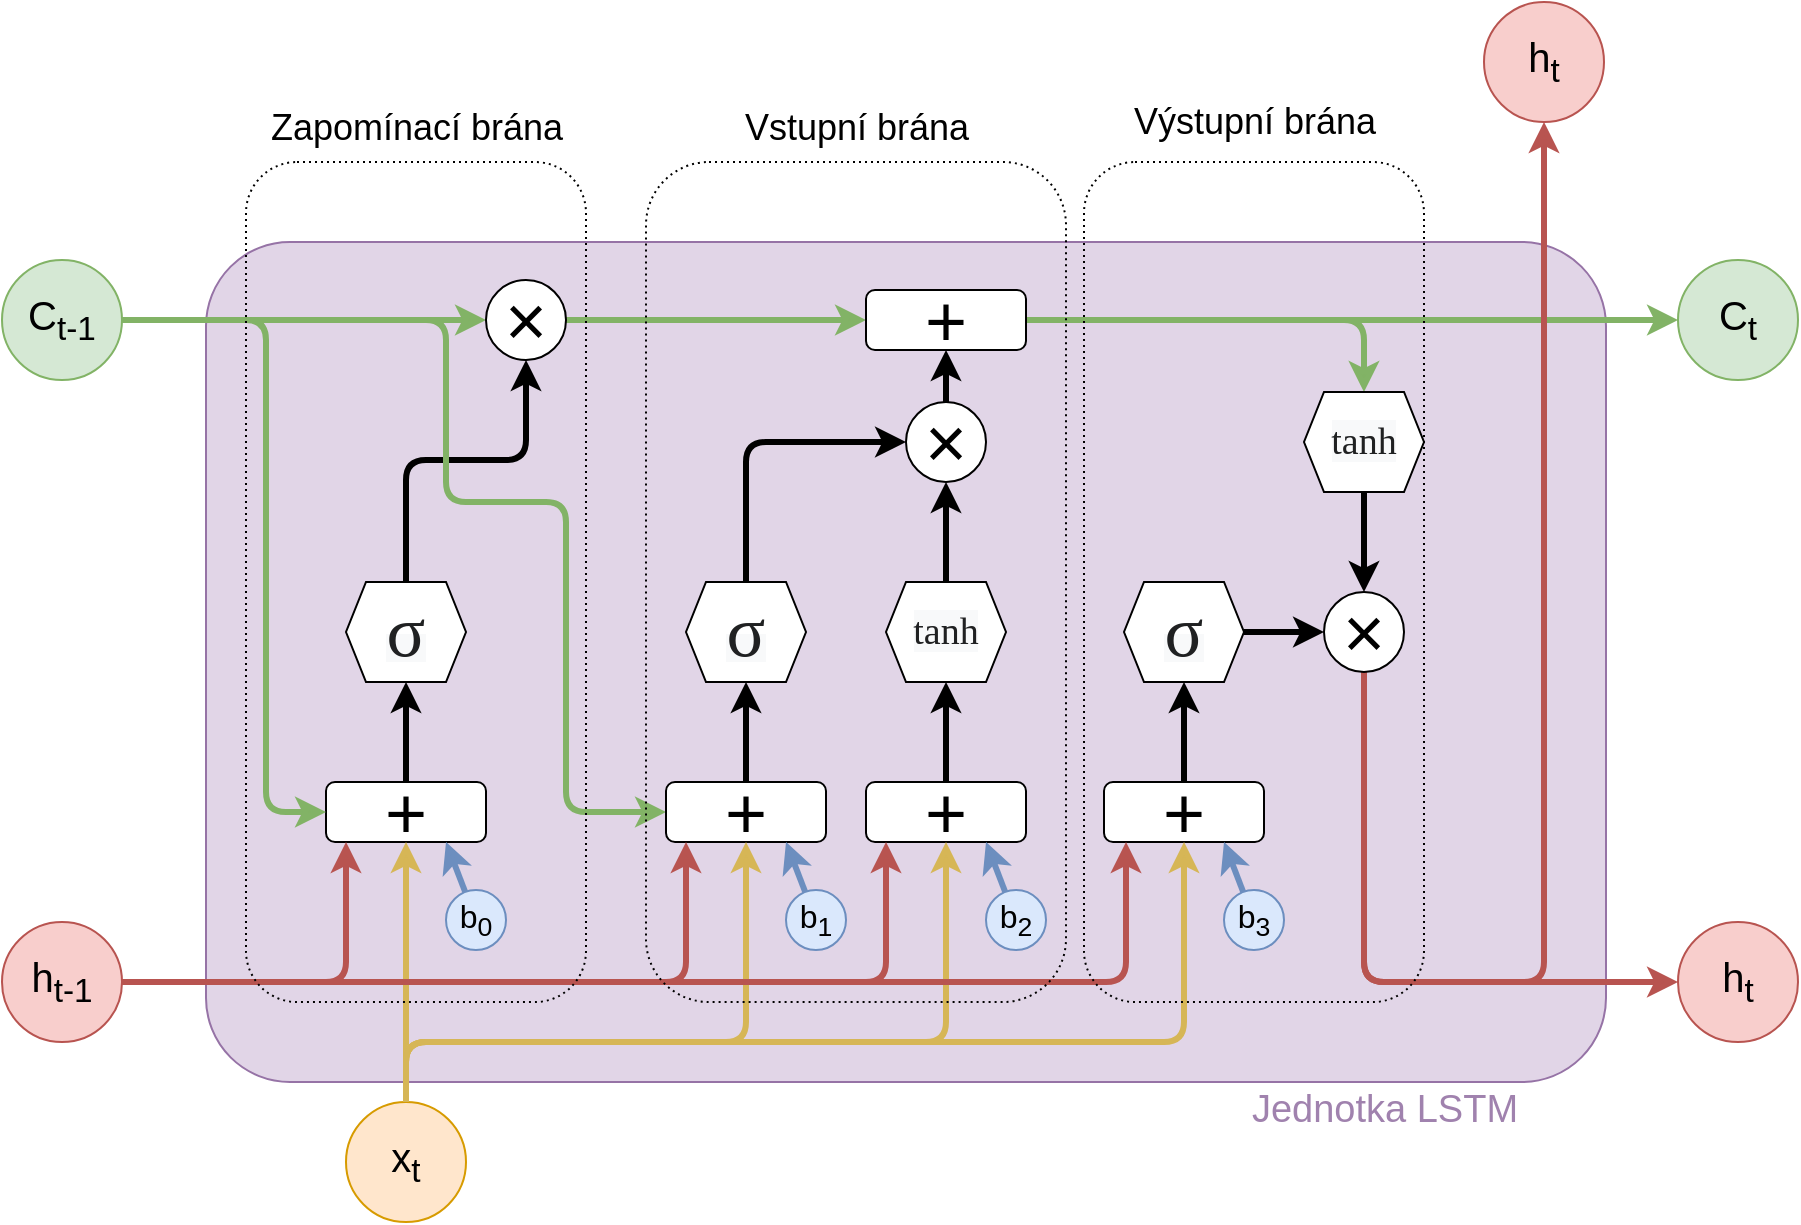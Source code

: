 <mxfile>
    <diagram id="cttUkUFFzSHb7aEH2Uw1" name="Page-1">
        <mxGraphModel dx="2627" dy="733" grid="1" gridSize="10" guides="1" tooltips="1" connect="1" arrows="1" fold="1" page="1" pageScale="1" pageWidth="850" pageHeight="1100" math="0" shadow="0">
            <root>
                <mxCell id="0"/>
                <mxCell id="1" parent="0"/>
                <mxCell id="2" value="" style="rounded=1;whiteSpace=wrap;html=1;fillColor=#e1d5e7;strokeColor=#9673a6;arcSize=10;" parent="1" vertex="1">
                    <mxGeometry y="170" width="700" height="420" as="geometry"/>
                </mxCell>
                <mxCell id="13" style="edgeStyle=orthogonalEdgeStyle;html=1;exitX=1;exitY=0.5;exitDx=0;exitDy=0;strokeWidth=3;fillColor=#d5e8d4;strokeColor=#82b366;" parent="1" source="3" target="4" edge="1">
                    <mxGeometry relative="1" as="geometry"/>
                </mxCell>
                <mxCell id="3" value="C&lt;sub&gt;t-1&lt;/sub&gt;" style="ellipse;whiteSpace=wrap;html=1;aspect=fixed;fontSize=20;fillColor=#d5e8d4;strokeColor=#82b366;" parent="1" vertex="1">
                    <mxGeometry x="-102" y="179" width="60" height="60" as="geometry"/>
                </mxCell>
                <mxCell id="44" style="edgeStyle=orthogonalEdgeStyle;html=1;strokeWidth=3;fillColor=#d5e8d4;strokeColor=#82b366;" parent="1" source="4" target="8" edge="1">
                    <mxGeometry relative="1" as="geometry"/>
                </mxCell>
                <mxCell id="4" value="&lt;font style=&quot;font-size: 36px;&quot;&gt;×&lt;/font&gt;" style="ellipse;whiteSpace=wrap;html=1;aspect=fixed;" parent="1" vertex="1">
                    <mxGeometry x="140" y="189" width="40" height="40" as="geometry"/>
                </mxCell>
                <mxCell id="19" style="edgeStyle=none;html=1;exitX=0.5;exitY=0;exitDx=0;exitDy=0;strokeWidth=3;" parent="1" source="5" target="18" edge="1">
                    <mxGeometry relative="1" as="geometry"/>
                </mxCell>
                <mxCell id="5" value="&lt;font style=&quot;font-size: 36px;&quot;&gt;+&lt;/font&gt;" style="rounded=1;whiteSpace=wrap;html=1;" parent="1" vertex="1">
                    <mxGeometry x="60" y="440" width="80" height="30" as="geometry"/>
                </mxCell>
                <mxCell id="58" style="edgeStyle=orthogonalEdgeStyle;html=1;strokeWidth=3;fillColor=#d5e8d4;strokeColor=#82b366;" parent="1" source="8" target="57" edge="1">
                    <mxGeometry relative="1" as="geometry"/>
                </mxCell>
                <mxCell id="63" style="edgeStyle=none;html=1;strokeWidth=3;fillColor=#d5e8d4;strokeColor=#82b366;" parent="1" source="8" target="62" edge="1">
                    <mxGeometry relative="1" as="geometry"/>
                </mxCell>
                <mxCell id="8" value="&lt;font style=&quot;font-size: 36px;&quot;&gt;+&lt;/font&gt;" style="rounded=1;whiteSpace=wrap;html=1;" parent="1" vertex="1">
                    <mxGeometry x="330" y="194" width="80" height="30" as="geometry"/>
                </mxCell>
                <mxCell id="15" style="edgeStyle=orthogonalEdgeStyle;html=1;strokeWidth=3;fillColor=#fff2cc;strokeColor=#d6b656;" parent="1" source="9" target="5" edge="1">
                    <mxGeometry relative="1" as="geometry">
                        <mxPoint x="100.0" y="486" as="targetPoint"/>
                    </mxGeometry>
                </mxCell>
                <mxCell id="9" value="x&lt;sub&gt;t&lt;/sub&gt;" style="ellipse;whiteSpace=wrap;html=1;aspect=fixed;fontSize=20;fillColor=#ffe6cc;strokeColor=#d79b00;" parent="1" vertex="1">
                    <mxGeometry x="70" y="600" width="60" height="60" as="geometry"/>
                </mxCell>
                <mxCell id="10" value="h&lt;sub&gt;t-1&lt;/sub&gt;" style="ellipse;whiteSpace=wrap;html=1;aspect=fixed;fontSize=20;fillColor=#f8cecc;strokeColor=#b85450;" parent="1" vertex="1">
                    <mxGeometry x="-102" y="510" width="60" height="60" as="geometry"/>
                </mxCell>
                <mxCell id="14" style="edgeStyle=orthogonalEdgeStyle;html=1;strokeWidth=3;fillColor=#f8cecc;strokeColor=#b85450;" parent="1" source="10" target="5" edge="1">
                    <mxGeometry relative="1" as="geometry">
                        <mxPoint x="-60.268" y="536" as="sourcePoint"/>
                        <mxPoint x="70.0" y="486" as="targetPoint"/>
                        <Array as="points">
                            <mxPoint x="70" y="540"/>
                        </Array>
                    </mxGeometry>
                </mxCell>
                <mxCell id="20" style="edgeStyle=orthogonalEdgeStyle;html=1;strokeWidth=3;" parent="1" source="18" target="4" edge="1">
                    <mxGeometry relative="1" as="geometry">
                        <mxPoint x="100" y="309" as="sourcePoint"/>
                        <Array as="points">
                            <mxPoint x="100" y="279"/>
                            <mxPoint x="160" y="279"/>
                        </Array>
                    </mxGeometry>
                </mxCell>
                <mxCell id="18" value="&lt;span style=&quot;color: rgb(32, 33, 34); font-family: &amp;quot;Times New Roman&amp;quot;, serif; background-color: rgb(248, 249, 250);&quot;&gt;&lt;font style=&quot;font-size: 36px;&quot;&gt;σ&lt;/font&gt;&lt;/span&gt;" style="shape=hexagon;perimeter=hexagonPerimeter2;whiteSpace=wrap;html=1;fixedSize=1;size=10;" parent="1" vertex="1">
                    <mxGeometry x="70" y="340" width="60" height="50" as="geometry"/>
                </mxCell>
                <mxCell id="29" style="edgeStyle=orthogonalEdgeStyle;html=1;strokeWidth=3;fillColor=#d5e8d4;strokeColor=#82b366;" parent="1" source="3" target="31" edge="1">
                    <mxGeometry relative="1" as="geometry">
                        <mxPoint x="110" y="240" as="sourcePoint"/>
                        <Array as="points">
                            <mxPoint x="120" y="209"/>
                            <mxPoint x="120" y="300"/>
                            <mxPoint x="180" y="300"/>
                            <mxPoint x="180" y="455"/>
                        </Array>
                    </mxGeometry>
                </mxCell>
                <mxCell id="30" style="edgeStyle=none;html=1;exitX=0.5;exitY=0;exitDx=0;exitDy=0;strokeWidth=3;" parent="1" source="31" target="34" edge="1">
                    <mxGeometry relative="1" as="geometry"/>
                </mxCell>
                <mxCell id="31" value="&lt;font style=&quot;font-size: 36px;&quot;&gt;+&lt;/font&gt;" style="rounded=1;whiteSpace=wrap;html=1;" parent="1" vertex="1">
                    <mxGeometry x="230" y="440" width="80" height="30" as="geometry"/>
                </mxCell>
                <mxCell id="32" style="edgeStyle=orthogonalEdgeStyle;html=1;strokeWidth=3;fillColor=#fff2cc;strokeColor=#d6b656;" parent="1" source="9" target="31" edge="1">
                    <mxGeometry relative="1" as="geometry">
                        <mxPoint x="270" y="596" as="sourcePoint"/>
                        <mxPoint x="270" y="486" as="targetPoint"/>
                        <Array as="points">
                            <mxPoint x="100" y="570"/>
                            <mxPoint x="270" y="570"/>
                        </Array>
                    </mxGeometry>
                </mxCell>
                <mxCell id="33" style="edgeStyle=orthogonalEdgeStyle;html=1;strokeWidth=3;fillColor=#f8cecc;strokeColor=#b85450;" parent="1" source="10" target="31" edge="1">
                    <mxGeometry relative="1" as="geometry">
                        <mxPoint x="-60.268" y="536" as="sourcePoint"/>
                        <Array as="points">
                            <mxPoint x="240" y="540"/>
                        </Array>
                        <mxPoint x="240" y="486" as="targetPoint"/>
                    </mxGeometry>
                </mxCell>
                <mxCell id="49" style="edgeStyle=orthogonalEdgeStyle;html=1;strokeWidth=3;" parent="1" source="34" target="45" edge="1">
                    <mxGeometry relative="1" as="geometry">
                        <Array as="points">
                            <mxPoint x="270" y="270"/>
                        </Array>
                    </mxGeometry>
                </mxCell>
                <mxCell id="34" value="&lt;span style=&quot;color: rgb(32, 33, 34); font-family: &amp;quot;Times New Roman&amp;quot;, serif; background-color: rgb(248, 249, 250);&quot;&gt;&lt;font style=&quot;font-size: 36px;&quot;&gt;σ&lt;/font&gt;&lt;/span&gt;" style="shape=hexagon;perimeter=hexagonPerimeter2;whiteSpace=wrap;html=1;fixedSize=1;size=10;" parent="1" vertex="1">
                    <mxGeometry x="240" y="340" width="60" height="50" as="geometry"/>
                </mxCell>
                <mxCell id="39" style="edgeStyle=none;html=1;exitX=0.5;exitY=0;exitDx=0;exitDy=0;strokeWidth=3;" parent="1" source="40" target="43" edge="1">
                    <mxGeometry relative="1" as="geometry"/>
                </mxCell>
                <mxCell id="40" value="&lt;font style=&quot;font-size: 36px;&quot;&gt;+&lt;/font&gt;" style="rounded=1;whiteSpace=wrap;html=1;" parent="1" vertex="1">
                    <mxGeometry x="330" y="440" width="80" height="30" as="geometry"/>
                </mxCell>
                <mxCell id="41" style="edgeStyle=orthogonalEdgeStyle;html=1;strokeWidth=3;fillColor=#fff2cc;strokeColor=#d6b656;" parent="1" source="9" target="40" edge="1">
                    <mxGeometry relative="1" as="geometry">
                        <mxPoint x="200" y="596" as="sourcePoint"/>
                        <Array as="points">
                            <mxPoint x="100" y="570"/>
                            <mxPoint x="370" y="570"/>
                        </Array>
                        <mxPoint x="370" y="486" as="targetPoint"/>
                    </mxGeometry>
                </mxCell>
                <mxCell id="42" style="edgeStyle=orthogonalEdgeStyle;html=1;strokeWidth=3;fillColor=#f8cecc;strokeColor=#b85450;" parent="1" source="10" target="40" edge="1">
                    <mxGeometry relative="1" as="geometry">
                        <mxPoint x="-60.268" y="536" as="sourcePoint"/>
                        <Array as="points">
                            <mxPoint x="340" y="540"/>
                        </Array>
                        <mxPoint x="340" y="486" as="targetPoint"/>
                    </mxGeometry>
                </mxCell>
                <mxCell id="46" style="edgeStyle=orthogonalEdgeStyle;html=1;strokeWidth=3;" parent="1" source="43" target="45" edge="1">
                    <mxGeometry relative="1" as="geometry"/>
                </mxCell>
                <mxCell id="43" value="&lt;span style=&quot;color: rgb(32, 33, 34); font-family: &amp;quot;Times New Roman&amp;quot;, serif; background-color: rgb(248, 249, 250);&quot;&gt;&lt;font&gt;tanh&lt;/font&gt;&lt;/span&gt;" style="shape=hexagon;perimeter=hexagonPerimeter2;whiteSpace=wrap;html=1;fixedSize=1;size=10;fontSize=19;" parent="1" vertex="1">
                    <mxGeometry x="340" y="340" width="60" height="50" as="geometry"/>
                </mxCell>
                <mxCell id="47" style="edgeStyle=orthogonalEdgeStyle;html=1;strokeWidth=3;" parent="1" source="45" target="8" edge="1">
                    <mxGeometry relative="1" as="geometry"/>
                </mxCell>
                <mxCell id="45" value="&lt;font style=&quot;font-size: 36px;&quot;&gt;×&lt;/font&gt;" style="ellipse;whiteSpace=wrap;html=1;aspect=fixed;" parent="1" vertex="1">
                    <mxGeometry x="350" y="250" width="40" height="40" as="geometry"/>
                </mxCell>
                <mxCell id="52" style="edgeStyle=none;html=1;exitX=0.5;exitY=0;exitDx=0;exitDy=0;strokeWidth=3;" parent="1" source="53" target="56" edge="1">
                    <mxGeometry relative="1" as="geometry"/>
                </mxCell>
                <mxCell id="53" value="&lt;font style=&quot;font-size: 36px;&quot;&gt;+&lt;/font&gt;" style="rounded=1;whiteSpace=wrap;html=1;" parent="1" vertex="1">
                    <mxGeometry x="449" y="440" width="80" height="30" as="geometry"/>
                </mxCell>
                <mxCell id="54" style="edgeStyle=orthogonalEdgeStyle;html=1;strokeWidth=3;fillColor=#fff2cc;strokeColor=#d6b656;" parent="1" source="9" target="53" edge="1">
                    <mxGeometry relative="1" as="geometry">
                        <mxPoint x="360" y="596" as="sourcePoint"/>
                        <Array as="points">
                            <mxPoint x="100" y="570"/>
                            <mxPoint x="489" y="570"/>
                        </Array>
                        <mxPoint x="480" y="486" as="targetPoint"/>
                    </mxGeometry>
                </mxCell>
                <mxCell id="55" style="edgeStyle=orthogonalEdgeStyle;html=1;strokeWidth=3;fillColor=#f8cecc;strokeColor=#b85450;" parent="1" source="10" target="53" edge="1">
                    <mxGeometry relative="1" as="geometry">
                        <mxPoint x="-60.268" y="536" as="sourcePoint"/>
                        <Array as="points">
                            <mxPoint x="460" y="540"/>
                        </Array>
                        <mxPoint x="450" y="486" as="targetPoint"/>
                    </mxGeometry>
                </mxCell>
                <mxCell id="61" style="edgeStyle=none;html=1;strokeWidth=3;" parent="1" source="56" target="59" edge="1">
                    <mxGeometry relative="1" as="geometry"/>
                </mxCell>
                <mxCell id="56" value="&lt;span style=&quot;color: rgb(32, 33, 34); font-family: &amp;quot;Times New Roman&amp;quot;, serif; background-color: rgb(248, 249, 250);&quot;&gt;&lt;font style=&quot;font-size: 36px;&quot;&gt;σ&lt;/font&gt;&lt;/span&gt;" style="shape=hexagon;perimeter=hexagonPerimeter2;whiteSpace=wrap;html=1;fixedSize=1;size=10;" parent="1" vertex="1">
                    <mxGeometry x="459" y="340" width="60" height="50" as="geometry"/>
                </mxCell>
                <mxCell id="60" style="edgeStyle=none;html=1;strokeWidth=3;" parent="1" source="57" target="59" edge="1">
                    <mxGeometry relative="1" as="geometry"/>
                </mxCell>
                <mxCell id="57" value="&lt;span style=&quot;color: rgb(32, 33, 34); font-family: &amp;quot;Times New Roman&amp;quot;, serif; background-color: rgb(248, 249, 250);&quot;&gt;&lt;font&gt;tanh&lt;/font&gt;&lt;/span&gt;" style="shape=hexagon;perimeter=hexagonPerimeter2;whiteSpace=wrap;html=1;fixedSize=1;size=10;fontSize=19;" parent="1" vertex="1">
                    <mxGeometry x="549" y="245" width="60" height="50" as="geometry"/>
                </mxCell>
                <mxCell id="66" style="edgeStyle=orthogonalEdgeStyle;html=1;strokeWidth=3;fillColor=#f8cecc;strokeColor=#b85450;" parent="1" source="59" target="64" edge="1">
                    <mxGeometry relative="1" as="geometry">
                        <mxPoint x="574.38" y="400" as="sourcePoint"/>
                        <mxPoint x="770.003" y="535" as="targetPoint"/>
                        <Array as="points">
                            <mxPoint x="579" y="540"/>
                        </Array>
                    </mxGeometry>
                </mxCell>
                <mxCell id="67" style="edgeStyle=orthogonalEdgeStyle;html=1;strokeWidth=3;fillColor=#f8cecc;strokeColor=#b85450;" parent="1" source="59" target="65" edge="1">
                    <mxGeometry relative="1" as="geometry">
                        <Array as="points">
                            <mxPoint x="579" y="540"/>
                            <mxPoint x="669" y="540"/>
                        </Array>
                    </mxGeometry>
                </mxCell>
                <mxCell id="59" value="&lt;font style=&quot;font-size: 36px;&quot;&gt;×&lt;/font&gt;" style="ellipse;whiteSpace=wrap;html=1;aspect=fixed;" parent="1" vertex="1">
                    <mxGeometry x="559" y="345" width="40" height="40" as="geometry"/>
                </mxCell>
                <mxCell id="62" value="C&lt;sub&gt;t&lt;/sub&gt;" style="ellipse;whiteSpace=wrap;html=1;aspect=fixed;fontSize=20;fillColor=#d5e8d4;strokeColor=#82b366;" parent="1" vertex="1">
                    <mxGeometry x="736" y="179" width="60" height="60" as="geometry"/>
                </mxCell>
                <mxCell id="64" value="h&lt;sub&gt;t&lt;/sub&gt;" style="ellipse;whiteSpace=wrap;html=1;aspect=fixed;fontSize=20;fillColor=#f8cecc;strokeColor=#b85450;" parent="1" vertex="1">
                    <mxGeometry x="736" y="510" width="60" height="60" as="geometry"/>
                </mxCell>
                <mxCell id="65" value="h&lt;sub&gt;t&lt;/sub&gt;" style="ellipse;whiteSpace=wrap;html=1;aspect=fixed;fontSize=20;fillColor=#f8cecc;strokeColor=#b85450;" parent="1" vertex="1">
                    <mxGeometry x="639" y="50" width="60" height="60" as="geometry"/>
                </mxCell>
                <mxCell id="11" style="edgeStyle=orthogonalEdgeStyle;html=1;strokeWidth=3;fillColor=#d5e8d4;strokeColor=#82b366;" parent="1" source="3" target="5" edge="1">
                    <mxGeometry relative="1" as="geometry">
                        <Array as="points">
                            <mxPoint x="30" y="209"/>
                            <mxPoint x="30" y="455"/>
                        </Array>
                    </mxGeometry>
                </mxCell>
                <mxCell id="71" value="Jednotka LSTM" style="text;html=1;align=center;verticalAlign=middle;resizable=0;points=[];autosize=1;strokeColor=none;fillColor=none;fontColor=light-dark(#a082ae, #ededed);fontSize=19;" parent="1" vertex="1">
                    <mxGeometry x="509" y="584" width="160" height="40" as="geometry"/>
                </mxCell>
                <mxCell id="73" style="edgeStyle=none;html=1;fillColor=#dae8fc;strokeColor=#6c8ebf;strokeWidth=3;entryX=0.75;entryY=1;entryDx=0;entryDy=0;" parent="1" source="72" target="5" edge="1">
                    <mxGeometry relative="1" as="geometry">
                        <mxPoint x="130.48" y="486.84" as="targetPoint"/>
                    </mxGeometry>
                </mxCell>
                <mxCell id="72" value="b&lt;sub&gt;0&lt;/sub&gt;" style="ellipse;whiteSpace=wrap;html=1;aspect=fixed;fontSize=16;fillColor=#dae8fc;strokeColor=#6c8ebf;" parent="1" vertex="1">
                    <mxGeometry x="120" y="494" width="30" height="30" as="geometry"/>
                </mxCell>
                <mxCell id="74" style="edgeStyle=none;html=1;fillColor=#dae8fc;strokeColor=#6c8ebf;strokeWidth=3;entryX=0.75;entryY=1;entryDx=0;entryDy=0;" parent="1" source="75" target="31" edge="1">
                    <mxGeometry relative="1" as="geometry">
                        <mxPoint x="290" y="470" as="targetPoint"/>
                    </mxGeometry>
                </mxCell>
                <mxCell id="75" value="b&lt;sub&gt;1&lt;/sub&gt;" style="ellipse;whiteSpace=wrap;html=1;aspect=fixed;fontSize=16;fillColor=#dae8fc;strokeColor=#6c8ebf;" parent="1" vertex="1">
                    <mxGeometry x="290" y="494" width="30" height="30" as="geometry"/>
                </mxCell>
                <mxCell id="76" style="edgeStyle=none;html=1;fillColor=#dae8fc;strokeColor=#6c8ebf;strokeWidth=3;entryX=0.75;entryY=1;entryDx=0;entryDy=0;" parent="1" source="77" edge="1">
                    <mxGeometry relative="1" as="geometry">
                        <mxPoint x="390" y="470" as="targetPoint"/>
                    </mxGeometry>
                </mxCell>
                <mxCell id="77" value="b&lt;sub&gt;2&lt;/sub&gt;" style="ellipse;whiteSpace=wrap;html=1;aspect=fixed;fontSize=16;fillColor=#dae8fc;strokeColor=#6c8ebf;" parent="1" vertex="1">
                    <mxGeometry x="390" y="494" width="30" height="30" as="geometry"/>
                </mxCell>
                <mxCell id="82" style="edgeStyle=none;html=1;fillColor=#dae8fc;strokeColor=#6c8ebf;strokeWidth=3;entryX=0.75;entryY=1;entryDx=0;entryDy=0;" parent="1" source="83" edge="1">
                    <mxGeometry relative="1" as="geometry">
                        <mxPoint x="509" y="470" as="targetPoint"/>
                    </mxGeometry>
                </mxCell>
                <mxCell id="83" value="b&lt;sub&gt;3&lt;/sub&gt;" style="ellipse;whiteSpace=wrap;html=1;aspect=fixed;fontSize=16;fillColor=#dae8fc;strokeColor=#6c8ebf;" parent="1" vertex="1">
                    <mxGeometry x="509" y="494" width="30" height="30" as="geometry"/>
                </mxCell>
                <mxCell id="84" value="Zapomínací brána" style="text;html=1;align=center;verticalAlign=middle;resizable=0;points=[];autosize=1;strokeColor=none;fillColor=none;fontSize=18;" parent="1" vertex="1">
                    <mxGeometry x="20" y="93" width="170" height="40" as="geometry"/>
                </mxCell>
                <mxCell id="86" value="Výstupní brána" style="text;html=1;align=center;verticalAlign=middle;resizable=0;points=[];autosize=1;strokeColor=none;fillColor=none;fontSize=18;" parent="1" vertex="1">
                    <mxGeometry x="454" y="90" width="140" height="40" as="geometry"/>
                </mxCell>
                <mxCell id="87" value="Vstupní brána" style="text;html=1;align=center;verticalAlign=middle;resizable=0;points=[];autosize=1;strokeColor=none;fillColor=none;fontSize=18;" parent="1" vertex="1">
                    <mxGeometry x="255" y="93" width="140" height="40" as="geometry"/>
                </mxCell>
                <mxCell id="68" value="" style="rounded=1;whiteSpace=wrap;html=1;fillColor=none;dashed=1;dashPattern=1 2;" parent="1" vertex="1">
                    <mxGeometry x="20" y="130" width="170" height="420" as="geometry"/>
                </mxCell>
                <mxCell id="69" value="" style="rounded=1;whiteSpace=wrap;html=1;fillColor=none;dashed=1;dashPattern=1 2;" parent="1" vertex="1">
                    <mxGeometry x="220" y="130" width="210" height="420" as="geometry"/>
                </mxCell>
                <mxCell id="70" value="" style="rounded=1;whiteSpace=wrap;html=1;fillColor=none;dashed=1;dashPattern=1 2;" parent="1" vertex="1">
                    <mxGeometry x="439" y="130" width="170" height="420" as="geometry"/>
                </mxCell>
            </root>
        </mxGraphModel>
    </diagram>
</mxfile>